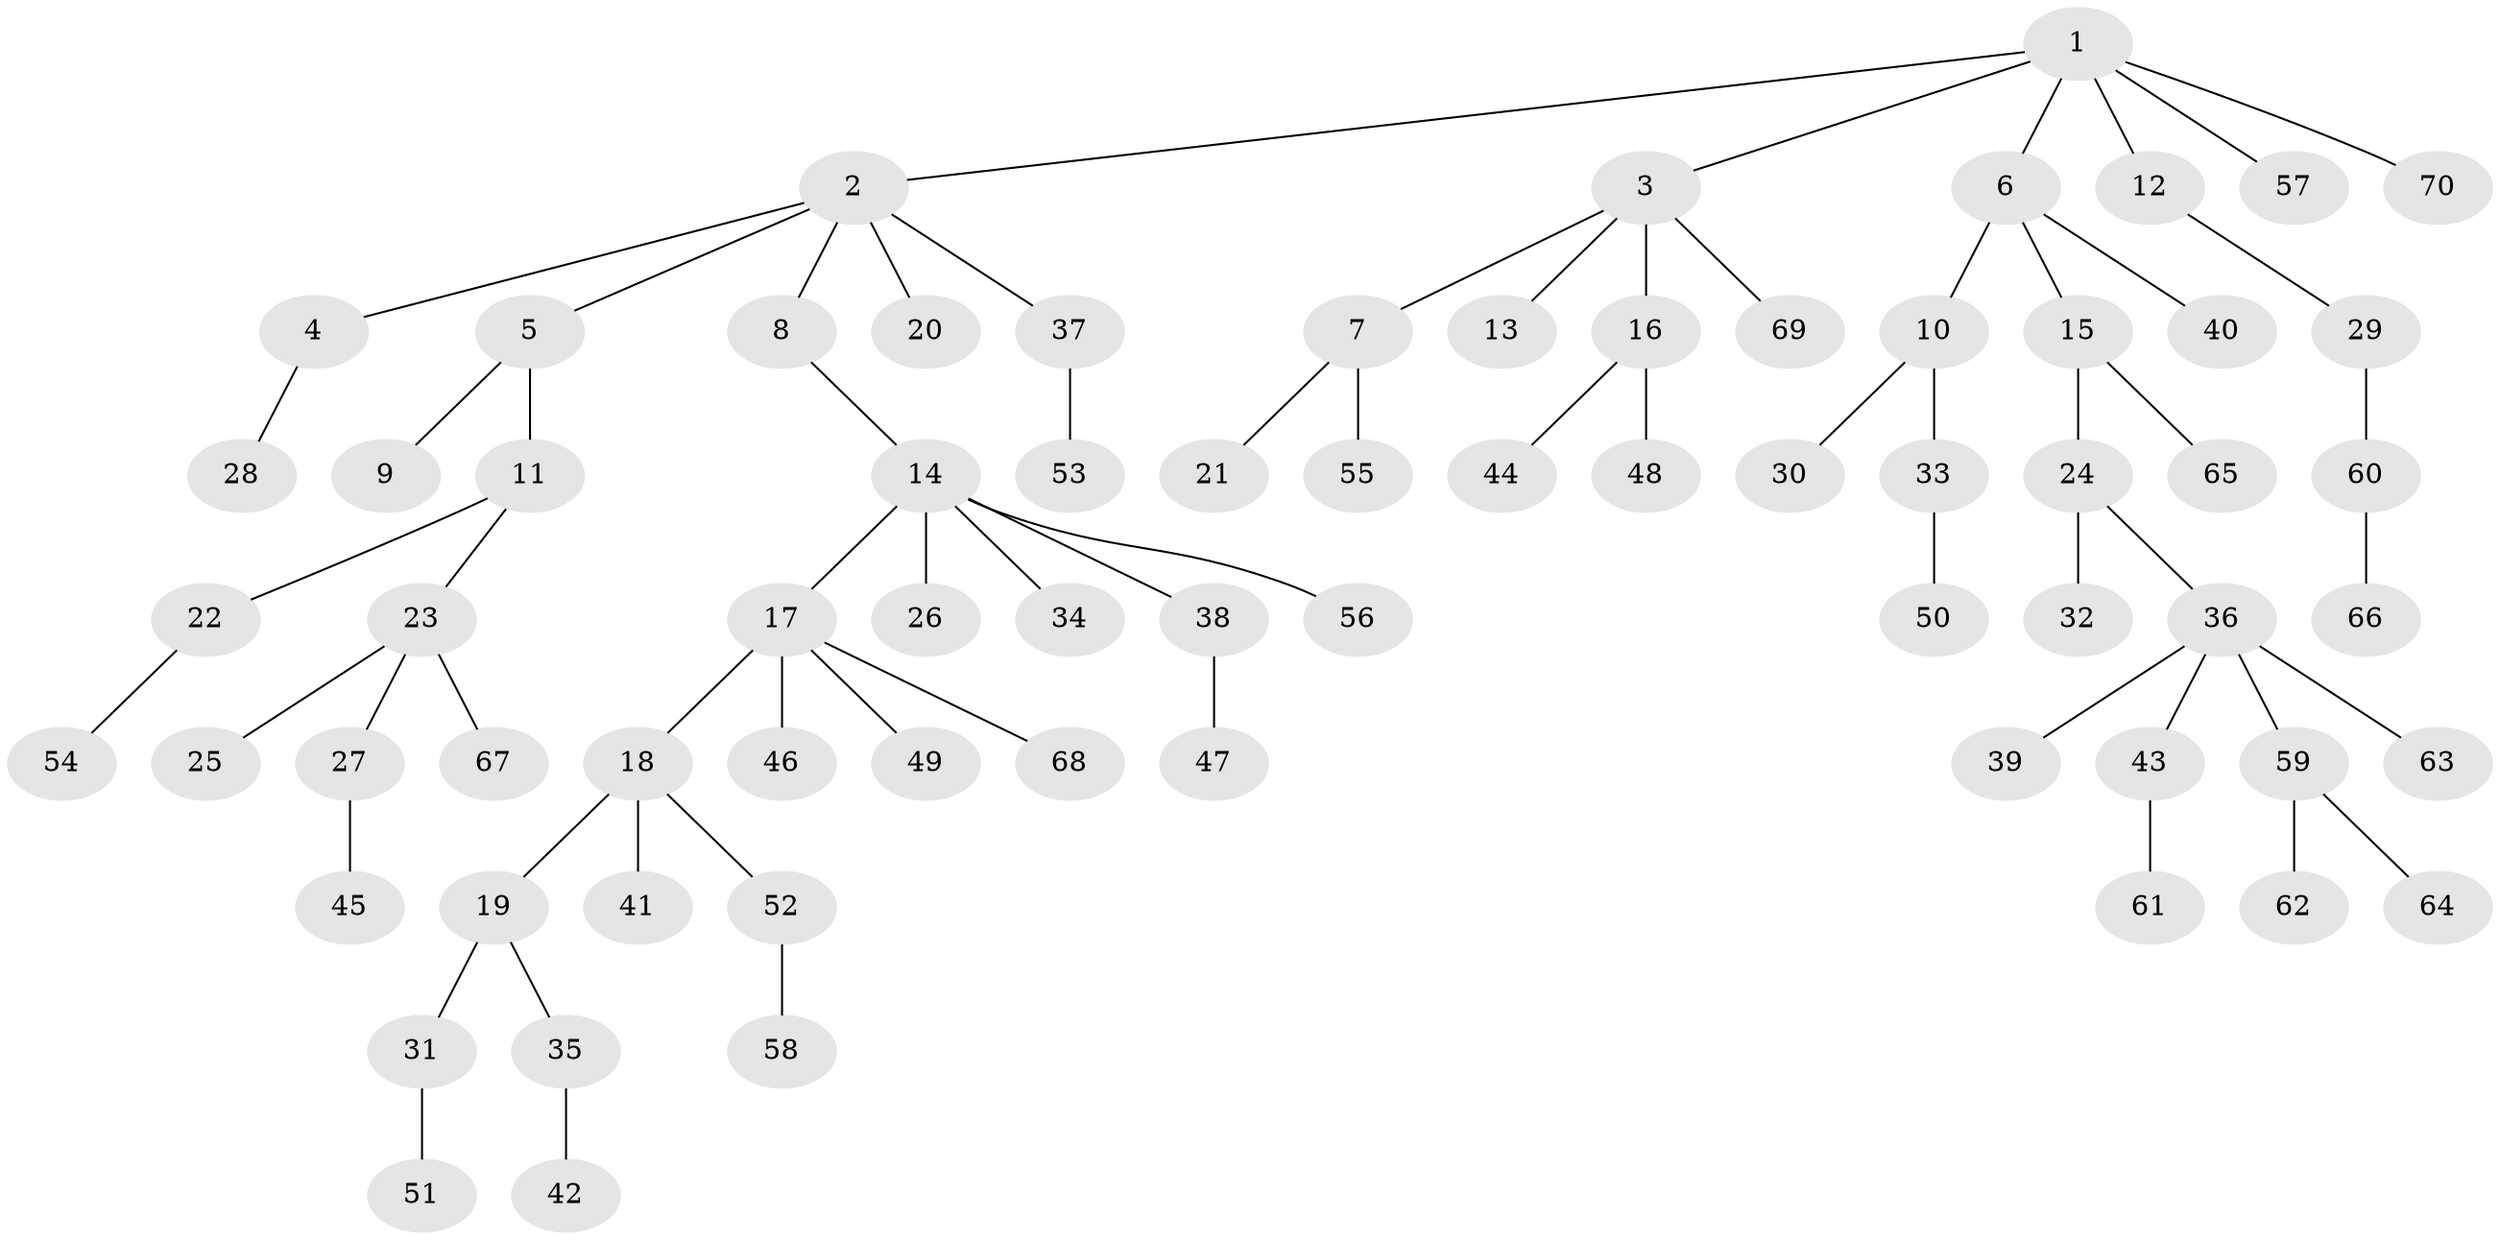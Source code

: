 // coarse degree distribution, {2: 0.23255813953488372, 3: 0.11627906976744186, 5: 0.06976744186046512, 4: 0.06976744186046512, 1: 0.5116279069767442}
// Generated by graph-tools (version 1.1) at 2025/37/03/04/25 23:37:29]
// undirected, 70 vertices, 69 edges
graph export_dot {
  node [color=gray90,style=filled];
  1;
  2;
  3;
  4;
  5;
  6;
  7;
  8;
  9;
  10;
  11;
  12;
  13;
  14;
  15;
  16;
  17;
  18;
  19;
  20;
  21;
  22;
  23;
  24;
  25;
  26;
  27;
  28;
  29;
  30;
  31;
  32;
  33;
  34;
  35;
  36;
  37;
  38;
  39;
  40;
  41;
  42;
  43;
  44;
  45;
  46;
  47;
  48;
  49;
  50;
  51;
  52;
  53;
  54;
  55;
  56;
  57;
  58;
  59;
  60;
  61;
  62;
  63;
  64;
  65;
  66;
  67;
  68;
  69;
  70;
  1 -- 2;
  1 -- 3;
  1 -- 6;
  1 -- 12;
  1 -- 57;
  1 -- 70;
  2 -- 4;
  2 -- 5;
  2 -- 8;
  2 -- 20;
  2 -- 37;
  3 -- 7;
  3 -- 13;
  3 -- 16;
  3 -- 69;
  4 -- 28;
  5 -- 9;
  5 -- 11;
  6 -- 10;
  6 -- 15;
  6 -- 40;
  7 -- 21;
  7 -- 55;
  8 -- 14;
  10 -- 30;
  10 -- 33;
  11 -- 22;
  11 -- 23;
  12 -- 29;
  14 -- 17;
  14 -- 26;
  14 -- 34;
  14 -- 38;
  14 -- 56;
  15 -- 24;
  15 -- 65;
  16 -- 44;
  16 -- 48;
  17 -- 18;
  17 -- 46;
  17 -- 49;
  17 -- 68;
  18 -- 19;
  18 -- 41;
  18 -- 52;
  19 -- 31;
  19 -- 35;
  22 -- 54;
  23 -- 25;
  23 -- 27;
  23 -- 67;
  24 -- 32;
  24 -- 36;
  27 -- 45;
  29 -- 60;
  31 -- 51;
  33 -- 50;
  35 -- 42;
  36 -- 39;
  36 -- 43;
  36 -- 59;
  36 -- 63;
  37 -- 53;
  38 -- 47;
  43 -- 61;
  52 -- 58;
  59 -- 62;
  59 -- 64;
  60 -- 66;
}
